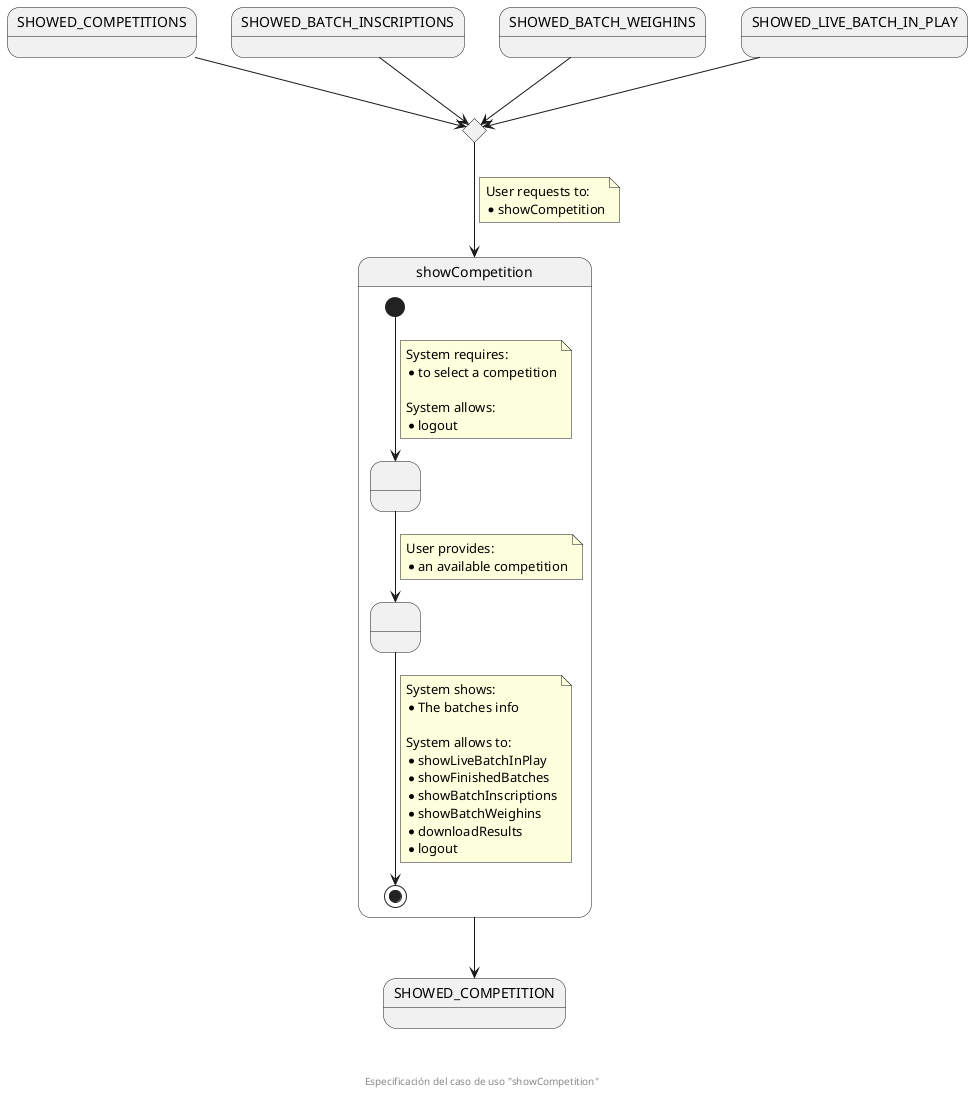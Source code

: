 @startuml
state SHOWED_COMPETITIONS
state SHOWED_BATCH_INSCRIPTIONS
state SHOWED_BATCH_WEIGHINS
state SHOWED_LIVE_BATCH_IN_PLAY

state enterCompetition <<choice>>


SHOWED_COMPETITIONS  --> enterCompetition
SHOWED_BATCH_INSCRIPTIONS  --> enterCompetition
SHOWED_BATCH_WEIGHINS  --> enterCompetition
SHOWED_LIVE_BATCH_IN_PLAY  --> enterCompetition

enterCompetition --> showCompetition
note on link
  User requests to:
  * showCompetition
end note

state showCompetition {
  state " " as availableCompetitions
  state " " as providedCompetition
  [*] --> availableCompetitions
  note on link
    System requires:
    * to select a competition

    System allows:
    * logout
  end note
  availableCompetitions --> providedCompetition
  note on link
    User provides:
    * an available competition
  end note
  providedCompetition --> [*]
  note on link
    System shows:
    * The batches info

    System allows to:
    * showLiveBatchInPlay
    * showFinishedBatches
    * showBatchInscriptions
    * showBatchWeighins
    * downloadResults
    * logout
  end note
}
state SHOWED_COMPETITION

showCompetition --> SHOWED_COMPETITION

footer \n\n\n Especificación del caso de uso "showCompetition"
@enduml
